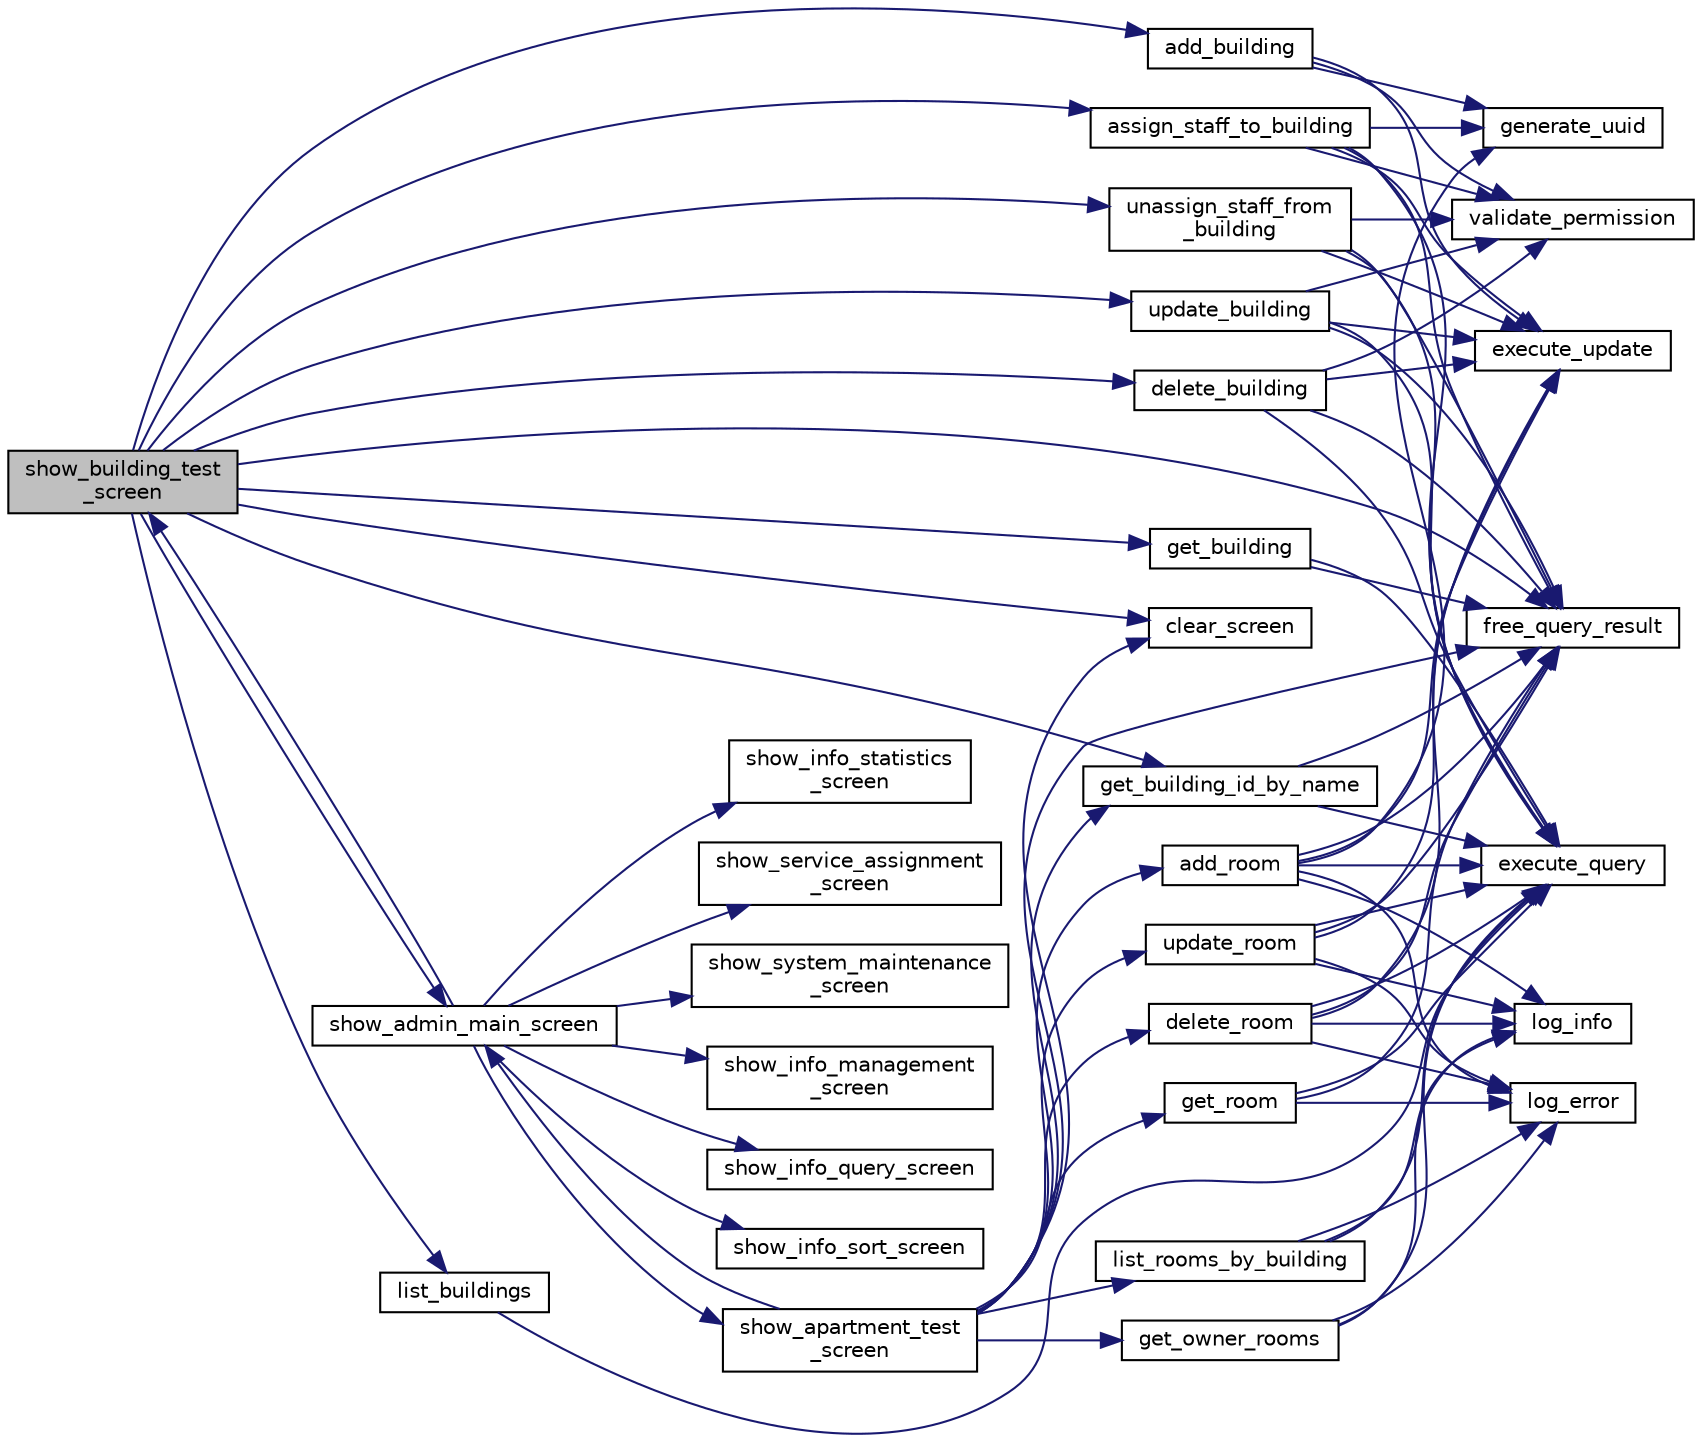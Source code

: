 digraph "show_building_test_screen"
{
 // LATEX_PDF_SIZE
  edge [fontname="Helvetica",fontsize="10",labelfontname="Helvetica",labelfontsize="10"];
  node [fontname="Helvetica",fontsize="10",shape=record];
  rankdir="LR";
  Node1 [label="show_building_test\l_screen",height=0.2,width=0.4,color="black", fillcolor="grey75", style="filled", fontcolor="black",tooltip=" "];
  Node1 -> Node2 [color="midnightblue",fontsize="10",style="solid",fontname="Helvetica"];
  Node2 [label="add_building",height=0.2,width=0.4,color="black", fillcolor="white", style="filled",URL="$building_8c.html#ab6750d60c5152fc84ff4f6f9ef084365",tooltip=" "];
  Node2 -> Node3 [color="midnightblue",fontsize="10",style="solid",fontname="Helvetica"];
  Node3 [label="execute_update",height=0.2,width=0.4,color="black", fillcolor="white", style="filled",URL="$db__query_8c.html#a8e8357f0e514181200d759cc87a3a088",tooltip=" "];
  Node2 -> Node4 [color="midnightblue",fontsize="10",style="solid",fontname="Helvetica"];
  Node4 [label="generate_uuid",height=0.2,width=0.4,color="black", fillcolor="white", style="filled",URL="$utils_8c.html#af5263e9c5ed8b07e92367144201731b2",tooltip="生成UUID字符串"];
  Node2 -> Node5 [color="midnightblue",fontsize="10",style="solid",fontname="Helvetica"];
  Node5 [label="validate_permission",height=0.2,width=0.4,color="black", fillcolor="white", style="filled",URL="$auth_8c.html#a4147a77cb3537ed3be427279c07b8f38",tooltip="验证用户是否具有执行特定操作的权限"];
  Node1 -> Node6 [color="midnightblue",fontsize="10",style="solid",fontname="Helvetica"];
  Node6 [label="assign_staff_to_building",height=0.2,width=0.4,color="black", fillcolor="white", style="filled",URL="$building_8c.html#ae867efc49ab44e71f009e49da6c67f3d",tooltip=" "];
  Node6 -> Node7 [color="midnightblue",fontsize="10",style="solid",fontname="Helvetica"];
  Node7 [label="execute_query",height=0.2,width=0.4,color="black", fillcolor="white", style="filled",URL="$db__query_8c.html#ad6a50f994e852c3e41ca39df52927b8a",tooltip=" "];
  Node6 -> Node3 [color="midnightblue",fontsize="10",style="solid",fontname="Helvetica"];
  Node6 -> Node8 [color="midnightblue",fontsize="10",style="solid",fontname="Helvetica"];
  Node8 [label="free_query_result",height=0.2,width=0.4,color="black", fillcolor="white", style="filled",URL="$db__query_8c.html#ad4c3a29daaeb7d4428edf4dbb111f1b5",tooltip=" "];
  Node6 -> Node4 [color="midnightblue",fontsize="10",style="solid",fontname="Helvetica"];
  Node6 -> Node5 [color="midnightblue",fontsize="10",style="solid",fontname="Helvetica"];
  Node1 -> Node9 [color="midnightblue",fontsize="10",style="solid",fontname="Helvetica"];
  Node9 [label="clear_screen",height=0.2,width=0.4,color="black", fillcolor="white", style="filled",URL="$ui__admin_8c.html#a4953d1edcbbfc7e420c423ded1d5621a",tooltip=" "];
  Node1 -> Node10 [color="midnightblue",fontsize="10",style="solid",fontname="Helvetica"];
  Node10 [label="delete_building",height=0.2,width=0.4,color="black", fillcolor="white", style="filled",URL="$building_8c.html#a9f44de6beffd02b8eadb9fc6c838cf0e",tooltip=" "];
  Node10 -> Node7 [color="midnightblue",fontsize="10",style="solid",fontname="Helvetica"];
  Node10 -> Node3 [color="midnightblue",fontsize="10",style="solid",fontname="Helvetica"];
  Node10 -> Node8 [color="midnightblue",fontsize="10",style="solid",fontname="Helvetica"];
  Node10 -> Node5 [color="midnightblue",fontsize="10",style="solid",fontname="Helvetica"];
  Node1 -> Node8 [color="midnightblue",fontsize="10",style="solid",fontname="Helvetica"];
  Node1 -> Node11 [color="midnightblue",fontsize="10",style="solid",fontname="Helvetica"];
  Node11 [label="get_building",height=0.2,width=0.4,color="black", fillcolor="white", style="filled",URL="$building_8c.html#aed1ee9543944b8a88ebf7b7ac952e127",tooltip=" "];
  Node11 -> Node7 [color="midnightblue",fontsize="10",style="solid",fontname="Helvetica"];
  Node11 -> Node8 [color="midnightblue",fontsize="10",style="solid",fontname="Helvetica"];
  Node1 -> Node12 [color="midnightblue",fontsize="10",style="solid",fontname="Helvetica"];
  Node12 [label="get_building_id_by_name",height=0.2,width=0.4,color="black", fillcolor="white", style="filled",URL="$db__query_8c.html#aa4115e4bbd68ea1cb8b8c56b6a33488a",tooltip=" "];
  Node12 -> Node7 [color="midnightblue",fontsize="10",style="solid",fontname="Helvetica"];
  Node12 -> Node8 [color="midnightblue",fontsize="10",style="solid",fontname="Helvetica"];
  Node1 -> Node13 [color="midnightblue",fontsize="10",style="solid",fontname="Helvetica"];
  Node13 [label="list_buildings",height=0.2,width=0.4,color="black", fillcolor="white", style="filled",URL="$building_8c.html#a7d69df1acd0b028d644fb952b70394e6",tooltip=" "];
  Node13 -> Node7 [color="midnightblue",fontsize="10",style="solid",fontname="Helvetica"];
  Node1 -> Node14 [color="midnightblue",fontsize="10",style="solid",fontname="Helvetica"];
  Node14 [label="show_admin_main_screen",height=0.2,width=0.4,color="black", fillcolor="white", style="filled",URL="$ui__admin_8c.html#adc4f1afd300f7fedcbfd7fe7497147d8",tooltip=" "];
  Node14 -> Node15 [color="midnightblue",fontsize="10",style="solid",fontname="Helvetica"];
  Node15 [label="show_apartment_test\l_screen",height=0.2,width=0.4,color="black", fillcolor="white", style="filled",URL="$ui__admin_8c.html#afb1825a611f2a3637dd802beeb235f60",tooltip=" "];
  Node15 -> Node16 [color="midnightblue",fontsize="10",style="solid",fontname="Helvetica"];
  Node16 [label="add_room",height=0.2,width=0.4,color="black", fillcolor="white", style="filled",URL="$apartment_8c.html#a63ea4ea26e546d75de3f1c096fd42b35",tooltip=" "];
  Node16 -> Node7 [color="midnightblue",fontsize="10",style="solid",fontname="Helvetica"];
  Node16 -> Node3 [color="midnightblue",fontsize="10",style="solid",fontname="Helvetica"];
  Node16 -> Node8 [color="midnightblue",fontsize="10",style="solid",fontname="Helvetica"];
  Node16 -> Node4 [color="midnightblue",fontsize="10",style="solid",fontname="Helvetica"];
  Node16 -> Node17 [color="midnightblue",fontsize="10",style="solid",fontname="Helvetica"];
  Node17 [label="log_error",height=0.2,width=0.4,color="black", fillcolor="white", style="filled",URL="$apartment_8c.html#a01de98826735d07d7d41604a2ced9a64",tooltip=" "];
  Node16 -> Node18 [color="midnightblue",fontsize="10",style="solid",fontname="Helvetica"];
  Node18 [label="log_info",height=0.2,width=0.4,color="black", fillcolor="white", style="filled",URL="$apartment_8c.html#ade762acc676da9bb7e589a8a1ac43424",tooltip=" "];
  Node15 -> Node9 [color="midnightblue",fontsize="10",style="solid",fontname="Helvetica"];
  Node15 -> Node19 [color="midnightblue",fontsize="10",style="solid",fontname="Helvetica"];
  Node19 [label="delete_room",height=0.2,width=0.4,color="black", fillcolor="white", style="filled",URL="$apartment_8c.html#a6a304349bcf5a8c6d5ca1d6492274551",tooltip=" "];
  Node19 -> Node7 [color="midnightblue",fontsize="10",style="solid",fontname="Helvetica"];
  Node19 -> Node3 [color="midnightblue",fontsize="10",style="solid",fontname="Helvetica"];
  Node19 -> Node8 [color="midnightblue",fontsize="10",style="solid",fontname="Helvetica"];
  Node19 -> Node17 [color="midnightblue",fontsize="10",style="solid",fontname="Helvetica"];
  Node19 -> Node18 [color="midnightblue",fontsize="10",style="solid",fontname="Helvetica"];
  Node15 -> Node8 [color="midnightblue",fontsize="10",style="solid",fontname="Helvetica"];
  Node15 -> Node12 [color="midnightblue",fontsize="10",style="solid",fontname="Helvetica"];
  Node15 -> Node20 [color="midnightblue",fontsize="10",style="solid",fontname="Helvetica"];
  Node20 [label="get_owner_rooms",height=0.2,width=0.4,color="black", fillcolor="white", style="filled",URL="$apartment_8c.html#a5719db844b0918aafaa6d253b8c45957",tooltip=" "];
  Node20 -> Node7 [color="midnightblue",fontsize="10",style="solid",fontname="Helvetica"];
  Node20 -> Node17 [color="midnightblue",fontsize="10",style="solid",fontname="Helvetica"];
  Node20 -> Node18 [color="midnightblue",fontsize="10",style="solid",fontname="Helvetica"];
  Node15 -> Node21 [color="midnightblue",fontsize="10",style="solid",fontname="Helvetica"];
  Node21 [label="get_room",height=0.2,width=0.4,color="black", fillcolor="white", style="filled",URL="$apartment_8c.html#abc341fc49d9d611aa0ab40491b452b3d",tooltip=" "];
  Node21 -> Node7 [color="midnightblue",fontsize="10",style="solid",fontname="Helvetica"];
  Node21 -> Node8 [color="midnightblue",fontsize="10",style="solid",fontname="Helvetica"];
  Node21 -> Node17 [color="midnightblue",fontsize="10",style="solid",fontname="Helvetica"];
  Node15 -> Node22 [color="midnightblue",fontsize="10",style="solid",fontname="Helvetica"];
  Node22 [label="list_rooms_by_building",height=0.2,width=0.4,color="black", fillcolor="white", style="filled",URL="$apartment_8c.html#aa1bb1cf39436e25a94c5b311a4a3f6db",tooltip=" "];
  Node22 -> Node7 [color="midnightblue",fontsize="10",style="solid",fontname="Helvetica"];
  Node22 -> Node17 [color="midnightblue",fontsize="10",style="solid",fontname="Helvetica"];
  Node22 -> Node18 [color="midnightblue",fontsize="10",style="solid",fontname="Helvetica"];
  Node15 -> Node14 [color="midnightblue",fontsize="10",style="solid",fontname="Helvetica"];
  Node15 -> Node23 [color="midnightblue",fontsize="10",style="solid",fontname="Helvetica"];
  Node23 [label="update_room",height=0.2,width=0.4,color="black", fillcolor="white", style="filled",URL="$apartment_8c.html#a3ee28cb32cd0361f149bbe6bc70a2067",tooltip=" "];
  Node23 -> Node7 [color="midnightblue",fontsize="10",style="solid",fontname="Helvetica"];
  Node23 -> Node3 [color="midnightblue",fontsize="10",style="solid",fontname="Helvetica"];
  Node23 -> Node8 [color="midnightblue",fontsize="10",style="solid",fontname="Helvetica"];
  Node23 -> Node17 [color="midnightblue",fontsize="10",style="solid",fontname="Helvetica"];
  Node23 -> Node18 [color="midnightblue",fontsize="10",style="solid",fontname="Helvetica"];
  Node14 -> Node1 [color="midnightblue",fontsize="10",style="solid",fontname="Helvetica"];
  Node14 -> Node24 [color="midnightblue",fontsize="10",style="solid",fontname="Helvetica"];
  Node24 [label="show_info_management\l_screen",height=0.2,width=0.4,color="black", fillcolor="white", style="filled",URL="$ui__admin_8c.html#aa0525a5c85dfd96708a51d62b7c30f4c",tooltip=" "];
  Node14 -> Node25 [color="midnightblue",fontsize="10",style="solid",fontname="Helvetica"];
  Node25 [label="show_info_query_screen",height=0.2,width=0.4,color="black", fillcolor="white", style="filled",URL="$ui__admin_8c.html#a3fcf8622a29a96d10af73d7739aa5a4f",tooltip=" "];
  Node14 -> Node26 [color="midnightblue",fontsize="10",style="solid",fontname="Helvetica"];
  Node26 [label="show_info_sort_screen",height=0.2,width=0.4,color="black", fillcolor="white", style="filled",URL="$ui__admin_8c.html#a66676641c925f4ca29871bb326b8464e",tooltip=" "];
  Node14 -> Node27 [color="midnightblue",fontsize="10",style="solid",fontname="Helvetica"];
  Node27 [label="show_info_statistics\l_screen",height=0.2,width=0.4,color="black", fillcolor="white", style="filled",URL="$ui__admin_8c.html#af06cf458605a75f367562e8a7bde280e",tooltip=" "];
  Node14 -> Node28 [color="midnightblue",fontsize="10",style="solid",fontname="Helvetica"];
  Node28 [label="show_service_assignment\l_screen",height=0.2,width=0.4,color="black", fillcolor="white", style="filled",URL="$ui__admin_8c.html#a75f2aae2a32316b61dbe06d34e736457",tooltip=" "];
  Node14 -> Node29 [color="midnightblue",fontsize="10",style="solid",fontname="Helvetica"];
  Node29 [label="show_system_maintenance\l_screen",height=0.2,width=0.4,color="black", fillcolor="white", style="filled",URL="$ui__admin_8c.html#a61e9828b6d3a25995a8212a070c3ca52",tooltip=" "];
  Node1 -> Node30 [color="midnightblue",fontsize="10",style="solid",fontname="Helvetica"];
  Node30 [label="unassign_staff_from\l_building",height=0.2,width=0.4,color="black", fillcolor="white", style="filled",URL="$building_8c.html#a6d4890d6a03a0cd23d7c327274d79c3a",tooltip=" "];
  Node30 -> Node7 [color="midnightblue",fontsize="10",style="solid",fontname="Helvetica"];
  Node30 -> Node3 [color="midnightblue",fontsize="10",style="solid",fontname="Helvetica"];
  Node30 -> Node8 [color="midnightblue",fontsize="10",style="solid",fontname="Helvetica"];
  Node30 -> Node5 [color="midnightblue",fontsize="10",style="solid",fontname="Helvetica"];
  Node1 -> Node31 [color="midnightblue",fontsize="10",style="solid",fontname="Helvetica"];
  Node31 [label="update_building",height=0.2,width=0.4,color="black", fillcolor="white", style="filled",URL="$building_8c.html#a4e0f73fd25765595a6a751f684e3ab50",tooltip=" "];
  Node31 -> Node7 [color="midnightblue",fontsize="10",style="solid",fontname="Helvetica"];
  Node31 -> Node3 [color="midnightblue",fontsize="10",style="solid",fontname="Helvetica"];
  Node31 -> Node8 [color="midnightblue",fontsize="10",style="solid",fontname="Helvetica"];
  Node31 -> Node5 [color="midnightblue",fontsize="10",style="solid",fontname="Helvetica"];
}
